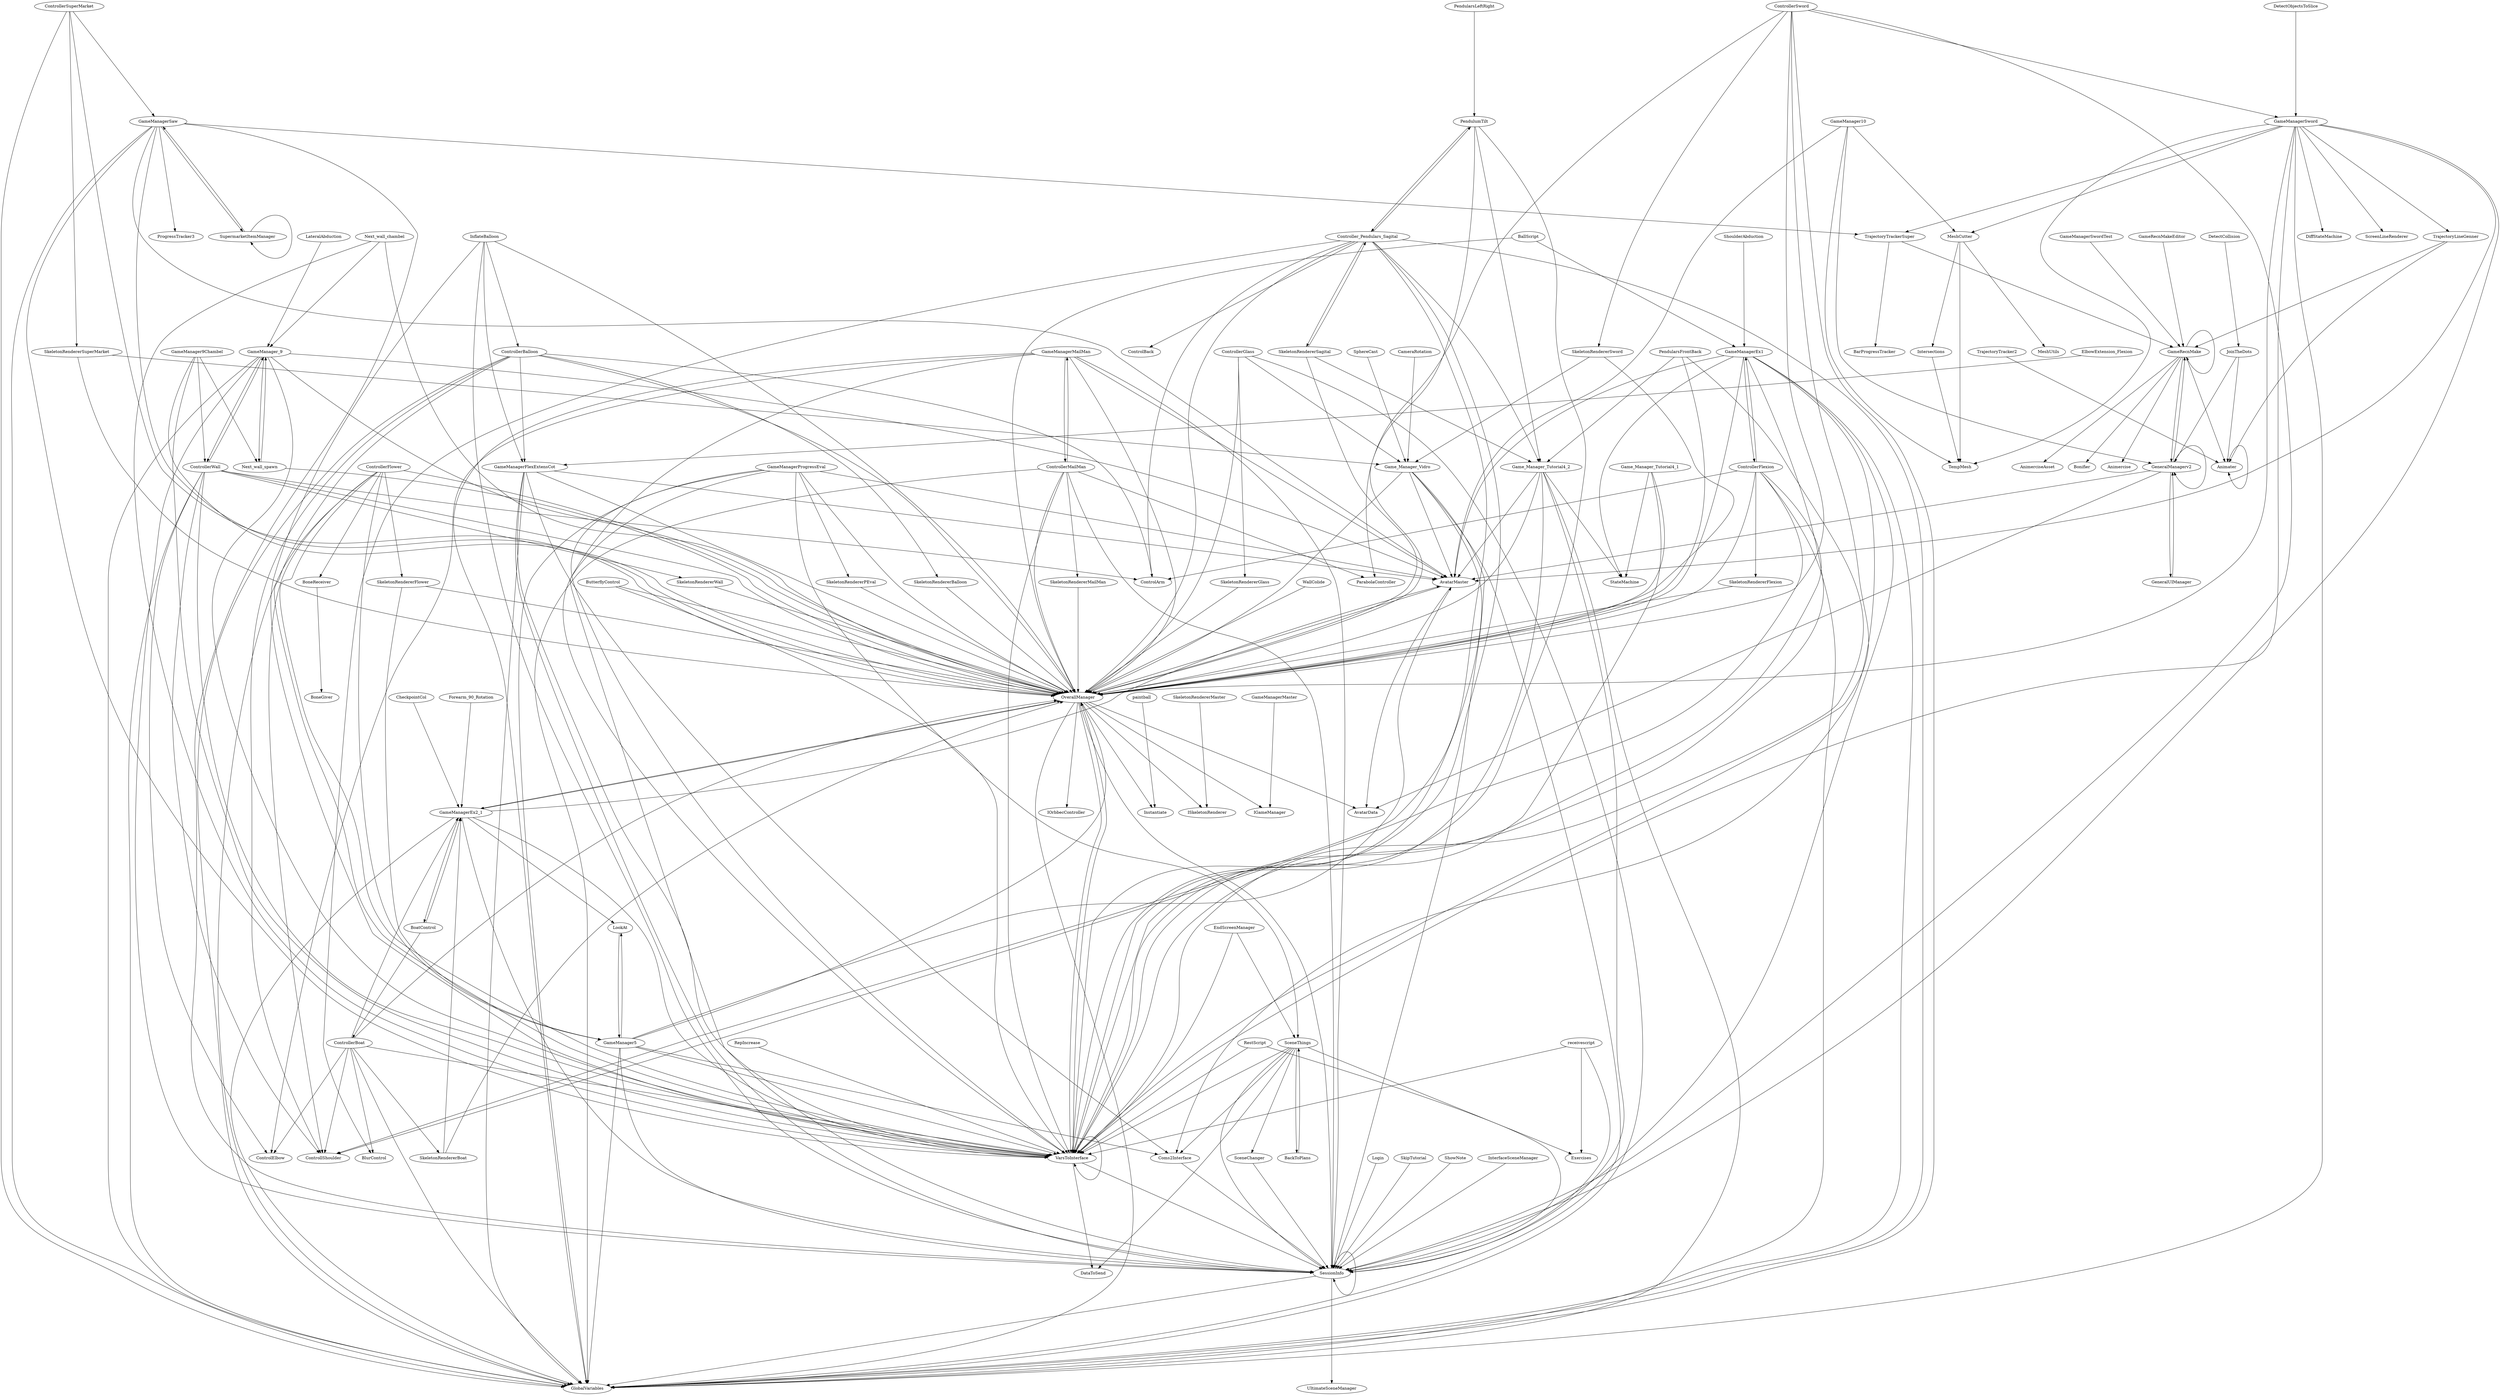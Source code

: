 digraph  {
	graph [nodesep=0.25,
		ranksep=5.0
	];
	TrajectoryLineGenner -> GameRecnMake;
	TrajectoryLineGenner -> Animater;
	Intersections -> TempMesh;
	WallColide -> OverallManager;
	PendularsLeftRight -> PendulumTilt;
	LookAt -> GameManager5;
	MeshCutter -> Intersections;
	MeshCutter -> TempMesh;
	MeshCutter -> MeshUtils;
	LateralAbduction -> GameManager_9;
	GameRecnMake -> GameRecnMake;
	GameRecnMake -> GeneralManagerv2;
	GameRecnMake -> Animater;
	GameRecnMake -> Animercise;
	GameRecnMake -> AnimerciseAsset;
	GameRecnMake -> Bonifier;
	ControllerBoat -> GlobalVariables;
	ControllerBoat -> VarsToInterface;
	ControllerBoat -> SkeletonRendererBoat;
	ControllerBoat -> ControllShoulder;
	ControllerBoat -> GameManagerEx2_1;
	ControllerBoat -> BlurControl;
	ControllerBoat -> ControlElbow;
	ControllerBoat -> OverallManager;
	GeneralManagerv2 -> GameRecnMake;
	GeneralManagerv2 -> GeneralManagerv2;
	GeneralManagerv2 -> AvatarData;
	GeneralManagerv2 -> AvatarMaster;
	GeneralManagerv2 -> GeneralUIManager;
	BoatControl -> ControllerBoat;
	BoatControl -> GameManagerEx2_1;
	VarsToInterface -> DataToSend;
	VarsToInterface -> VarsToInterface;
	VarsToInterface -> SessionInfo;
	VarsToInterface -> OverallManager;
	GameManagerEx1 -> GlobalVariables;
	GameManagerEx1 -> VarsToInterface;
	GameManagerEx1 -> StateMachine;
	GameManagerEx1 -> AvatarMaster;
	GameManagerEx1 -> SessionInfo;
	GameManagerEx1 -> ControllerFlexion;
	GameManagerEx1 -> OverallManager;
	GameManagerEx1 -> Coms2Interface;
	PendularsFrontBack -> VarsToInterface;
	PendularsFrontBack -> Game_Manager_Tutorial4_2;
	PendularsFrontBack -> OverallManager;
	paintball -> Instantiate;
	Next_wall_chambel -> VarsToInterface;
	Next_wall_chambel -> GameManager_9;
	Next_wall_chambel -> OverallManager;
	BallScript -> GameManagerEx1;
	BallScript -> OverallManager;
	SkeletonRendererBalloon -> OverallManager;
	ControllerSuperMarket -> GlobalVariables;
	ControllerSuperMarket -> SkeletonRendererSuperMarket;
	ControllerSuperMarket -> GameManagerSaw;
	ControllerSuperMarket -> OverallManager;
	SceneThings -> DataToSend;
	SceneThings -> VarsToInterface;
	SceneThings -> SceneChanger;
	SceneThings -> SessionInfo;
	SceneThings -> BackToPlans;
	SceneThings -> Exercises;
	SceneThings -> Coms2Interface;
	SceneChanger -> SessionInfo;
	Login -> SessionInfo;
	EndScreenManager -> VarsToInterface;
	EndScreenManager -> SceneThings;
	SkipTutorial -> SessionInfo;
	SkeletonRendererBoat -> GameManagerEx2_1;
	SkeletonRendererBoat -> OverallManager;
	ShowNote -> SessionInfo;
	GameManager5 -> GlobalVariables;
	GameManager5 -> LookAt;
	GameManager5 -> VarsToInterface;
	GameManager5 -> AvatarMaster;
	GameManager5 -> SessionInfo;
	GameManager5 -> OverallManager;
	GameManager5 -> Coms2Interface;
	SkeletonRendererSuperMarket -> Game_Manager_Vidro;
	SkeletonRendererSuperMarket -> OverallManager;
	InterfaceSceneManager -> SessionInfo;
	BoneReceiver -> BoneGiver;
	Animater -> Animater;
	SkeletonRendererFlexion -> OverallManager;
	SkeletonRendererSword -> Game_Manager_Vidro;
	SkeletonRendererSword -> OverallManager;
	Game_Manager_Tutorial4_2 -> GlobalVariables;
	Game_Manager_Tutorial4_2 -> VarsToInterface;
	Game_Manager_Tutorial4_2 -> StateMachine;
	Game_Manager_Tutorial4_2 -> AvatarMaster;
	Game_Manager_Tutorial4_2 -> SessionInfo;
	Game_Manager_Tutorial4_2 -> OverallManager;
	ControllerMailMan -> GlobalVariables;
	ControllerMailMan -> VarsToInterface;
	ControllerMailMan -> SessionInfo;
	ControllerMailMan -> GameManagerMailMan;
	ControllerMailMan -> ParabolaController;
	ControllerMailMan -> OverallManager;
	ControllerMailMan -> SkeletonRendererMailMan;
	SphereCast -> Game_Manager_Vidro;
	AvatarMaster -> AvatarData;
	AvatarMaster -> OverallManager;
	SupermarketItemManager -> SupermarketItemManager;
	SupermarketItemManager -> GameManagerSaw;
	SessionInfo -> GlobalVariables;
	SessionInfo -> UltimateSceneManager;
	SessionInfo -> SessionInfo;
	PendulumTilt -> VarsToInterface;
	PendulumTilt -> Game_Manager_Tutorial4_2;
	PendulumTilt -> Controller_Pendulars_Sagital;
	PendulumTilt -> OverallManager;
	ControllerFlower -> GlobalVariables;
	ControllerFlower -> VarsToInterface;
	ControllerFlower -> GameManager5;
	ControllerFlower -> BoneReceiver;
	ControllerFlower -> ControllShoulder;
	ControllerFlower -> SkeletonRendererFlower;
	ControllerFlower -> OverallManager;
	Controller_Pendulars_Sagital -> GlobalVariables;
	Controller_Pendulars_Sagital -> VarsToInterface;
	Controller_Pendulars_Sagital -> Game_Manager_Tutorial4_2;
	Controller_Pendulars_Sagital -> PendulumTilt;
	Controller_Pendulars_Sagital -> ControllShoulder;
	Controller_Pendulars_Sagital -> SkeletonRendererSagital;
	Controller_Pendulars_Sagital -> ControlArm;
	Controller_Pendulars_Sagital -> BlurControl;
	Controller_Pendulars_Sagital -> OverallManager;
	Controller_Pendulars_Sagital -> ControlBack;
	BackToPlans -> SceneThings;
	SkeletonRendererGlass -> OverallManager;
	GameManagerSaw -> GlobalVariables;
	GameManagerSaw -> VarsToInterface;
	GameManagerSaw -> AvatarMaster;
	GameManagerSaw -> SupermarketItemManager;
	GameManagerSaw -> SessionInfo;
	GameManagerSaw -> TrajectoryTrackerSuper;
	GameManagerSaw -> OverallManager;
	GameManagerSaw -> ProgressTracker3;
	Next_wall_spawn -> GameManager_9;
	Next_wall_spawn -> OverallManager;
	SkeletonRendererPEval -> OverallManager;
	Game_Manager_Tutorial4_1 -> VarsToInterface;
	Game_Manager_Tutorial4_1 -> StateMachine;
	Game_Manager_Tutorial4_1 -> OverallManager;
	CameraRotation -> Game_Manager_Vidro;
	RepIncrease -> VarsToInterface;
	GameManagerEx2_1 -> GlobalVariables;
	GameManagerEx2_1 -> LookAt;
	GameManagerEx2_1 -> BoatControl;
	GameManagerEx2_1 -> VarsToInterface;
	GameManagerEx2_1 -> AvatarMaster;
	GameManagerEx2_1 -> SessionInfo;
	GameManagerEx2_1 -> OverallManager;
	GameManager9Chambel -> VarsToInterface;
	GameManager9Chambel -> Next_wall_spawn;
	GameManager9Chambel -> ControllerWall;
	GameManager9Chambel -> OverallManager;
	SkeletonRendererSagital -> Game_Manager_Tutorial4_2;
	SkeletonRendererSagital -> Controller_Pendulars_Sagital;
	SkeletonRendererSagital -> OverallManager;
	ButterflyControl -> VarsToInterface;
	ButterflyControl -> OverallManager;
	GameManagerProgressEval -> GlobalVariables;
	GameManagerProgressEval -> VarsToInterface;
	GameManagerProgressEval -> SceneThings;
	GameManagerProgressEval -> AvatarMaster;
	GameManagerProgressEval -> SessionInfo;
	GameManagerProgressEval -> SkeletonRendererPEval;
	GameManagerProgressEval -> OverallManager;
	GameManager10 -> MeshCutter;
	GameManager10 -> TempMesh;
	GameManager10 -> GeneralManagerv2;
	GameManager10 -> AvatarMaster;
	InflateBalloon -> VarsToInterface;
	InflateBalloon -> SessionInfo;
	InflateBalloon -> GameManagerFlexExtensCot;
	InflateBalloon -> ControllerBalloon;
	InflateBalloon -> OverallManager;
	Forearm_90_Rotation -> GameManagerEx2_1;
	GameManagerFlexExtensCot -> GlobalVariables;
	GameManagerFlexExtensCot -> VarsToInterface;
	GameManagerFlexExtensCot -> AvatarMaster;
	GameManagerFlexExtensCot -> SessionInfo;
	GameManagerFlexExtensCot -> OverallManager;
	GameManagerFlexExtensCot -> Coms2Interface;
	ControllerFlexion -> GlobalVariables;
	ControllerFlexion -> VarsToInterface;
	ControllerFlexion -> GameManagerEx1;
	ControllerFlexion -> SkeletonRendererFlexion;
	ControllerFlexion -> ControllShoulder;
	ControllerFlexion -> ControlArm;
	ControllerFlexion -> OverallManager;
	GeneralUIManager -> GeneralManagerv2;
	GameManager_9 -> GlobalVariables;
	GameManager_9 -> VarsToInterface;
	GameManager_9 -> AvatarMaster;
	GameManager_9 -> SessionInfo;
	GameManager_9 -> Next_wall_spawn;
	GameManager_9 -> ControllerWall;
	GameManager_9 -> OverallManager;
	JoinTheDots -> GeneralManagerv2;
	JoinTheDots -> Animater;
	ShoulderAbduction -> GameManagerEx1;
	TrajectoryTrackerSuper -> GameRecnMake;
	TrajectoryTrackerSuper -> BarProgressTracker;
	receivescript -> VarsToInterface;
	receivescript -> SessionInfo;
	receivescript -> Exercises;
	Game_Manager_Vidro -> GlobalVariables;
	Game_Manager_Vidro -> VarsToInterface;
	Game_Manager_Vidro -> AvatarMaster;
	Game_Manager_Vidro -> SessionInfo;
	Game_Manager_Vidro -> OverallManager;
	ControllerBalloon -> GlobalVariables;
	ControllerBalloon -> VarsToInterface;
	ControllerBalloon -> SkeletonRendererBalloon;
	ControllerBalloon -> ControllShoulder;
	ControllerBalloon -> GameManagerFlexExtensCot;
	ControllerBalloon -> ControlArm;
	ControllerBalloon -> OverallManager;
	GameManagerSword -> GlobalVariables;
	GameManagerSword -> TrajectoryLineGenner;
	GameManagerSword -> MeshCutter;
	GameManagerSword -> TempMesh;
	GameManagerSword -> VarsToInterface;
	GameManagerSword -> AvatarMaster;
	GameManagerSword -> SessionInfo;
	GameManagerSword -> DiffStateMachine;
	GameManagerSword -> TrajectoryTrackerSuper;
	GameManagerSword -> ScreenLineRenderer;
	GameManagerSword -> OverallManager;
	GameManagerMailMan -> GlobalVariables;
	GameManagerMailMan -> VarsToInterface;
	GameManagerMailMan -> ControllerMailMan;
	GameManagerMailMan -> AvatarMaster;
	GameManagerMailMan -> SessionInfo;
	GameManagerMailMan -> ControlElbow;
	GameManagerMailMan -> OverallManager;
	ElbowExtension_Flexion -> GameManagerFlexExtensCot;
	ControllerGlass -> GlobalVariables;
	ControllerGlass -> SkeletonRendererGlass;
	ControllerGlass -> Game_Manager_Vidro;
	ControllerGlass -> OverallManager;
	SkeletonRendererFlower -> GameManager5;
	SkeletonRendererFlower -> OverallManager;
	ControllerWall -> GlobalVariables;
	ControllerWall -> VarsToInterface;
	ControllerWall -> ControllShoulder;
	ControllerWall -> GameManager_9;
	ControllerWall -> ControlArm;
	ControllerWall -> ControlElbow;
	ControllerWall -> OverallManager;
	ControllerWall -> SkeletonRendererWall;
	OverallManager -> GlobalVariables;
	OverallManager -> IOrbbecController;
	OverallManager -> VarsToInterface;
	OverallManager -> AvatarData;
	OverallManager -> ISkeletonRenderer;
	OverallManager -> SessionInfo;
	OverallManager -> IGameManager;
	OverallManager -> GameManagerEx2_1;
	OverallManager -> Instantiate;
	SkeletonRendererWall -> OverallManager;
	GameManagerMaster -> IGameManager;
	SkeletonRendererMailMan -> OverallManager;
	CheckpointCol -> GameManagerEx2_1;
	Coms2Interface -> SessionInfo;
	RestScript -> VarsToInterface;
	RestScript -> SessionInfo;
	DetectObjectsToSlice -> GameManagerSword;
	ControllerSword -> GlobalVariables;
	ControllerSword -> VarsToInterface;
	ControllerSword -> SkeletonRendererSword;
	ControllerSword -> SessionInfo;
	ControllerSword -> GameManagerSword;
	ControllerSword -> ParabolaController;
	ControllerSword -> OverallManager;
	SkeletonRendererMaster -> ISkeletonRenderer;
	GameManagerSwordTest -> GameRecnMake;
	GameRecnMakeEditor -> GameRecnMake;
	TrajectoryTracker2 -> Animater;
	DetectCollision -> JoinTheDots;
}
